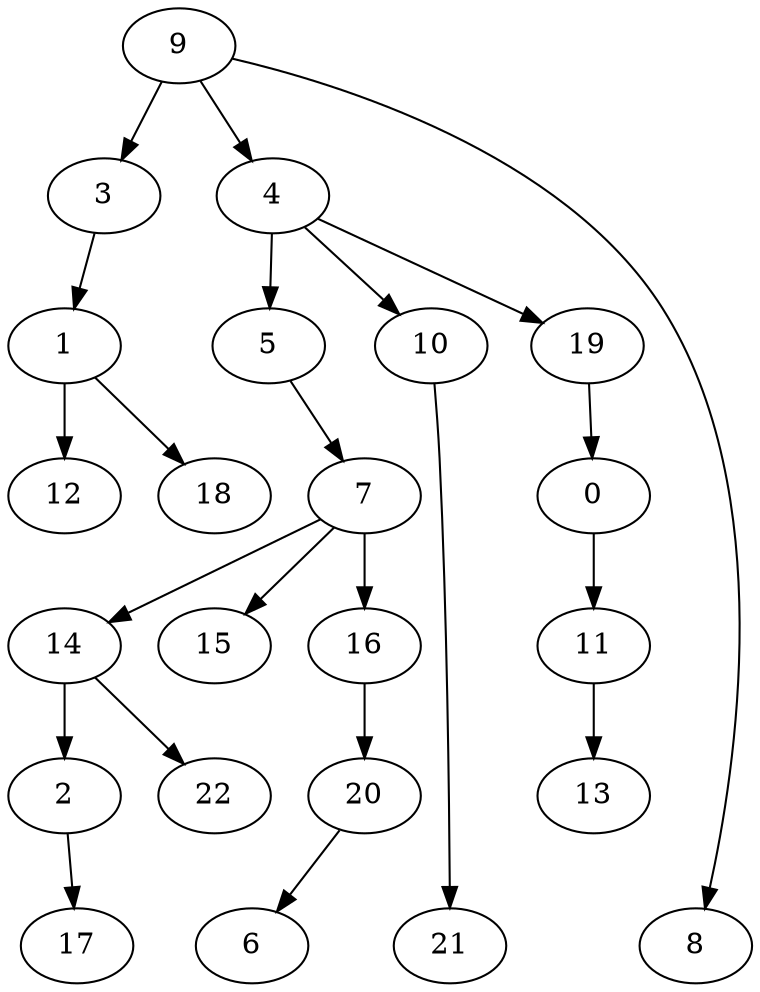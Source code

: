 digraph G {
    0;
    11;
    13;
    1;
    12;
    18;
    2;
    17;
    3;
    4;
    5;
    10;
    19;
    7;
    21;
    14;
    15;
    16;
    22;
    20;
    9;
    8;
    6;
    0 -> 11 [weight=0];
    11 -> 13 [weight=0];
    1 -> 12 [weight=1];
    1 -> 18 [weight=0];
    2 -> 17 [weight=0];
    3 -> 1 [weight=0];
    4 -> 5 [weight=0];
    4 -> 10 [weight=0];
    4 -> 19 [weight=0];
    5 -> 7 [weight=0];
    10 -> 21 [weight=0];
    19 -> 0 [weight=0];
    7 -> 14 [weight=0];
    7 -> 15 [weight=0];
    7 -> 16 [weight=0];
    14 -> 2 [weight=0];
    14 -> 22 [weight=0];
    16 -> 20 [weight=0];
    20 -> 6 [weight=0];
    9 -> 3 [weight=0];
    9 -> 4 [weight=0];
    9 -> 8 [weight=0];
}
